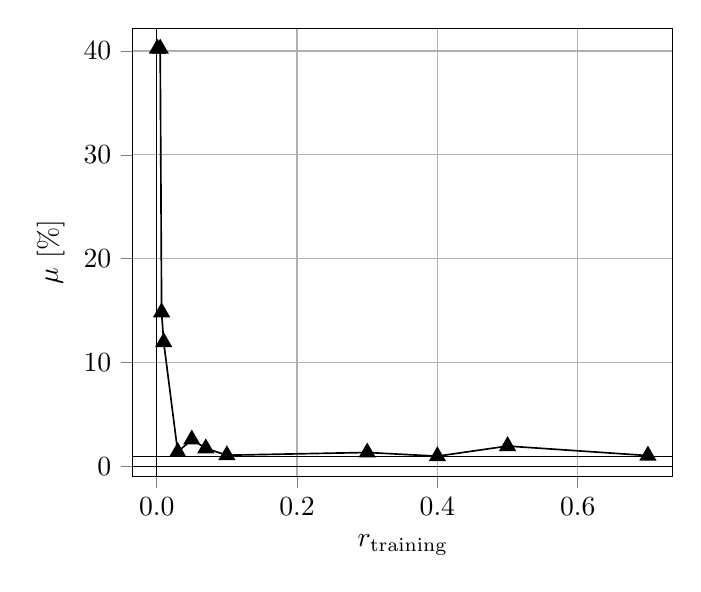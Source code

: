 % This file was created by matplotlib2tikz v0.6.18.
\begin{tikzpicture}

\begin{axis}[
tick align=outside,
tick pos=left,
x grid style={white!69.02!black},
xlabel={$r_\text{training}$},
xmajorgrids,
xmin=-0.034, xmax=0.735,
xtick={-0.2,0,0.2,0.4,0.6,0.8},
xticklabels={$-0.2$,$0.0$,$0.2$,$0.4$,$0.6$,$0.8$},
y grid style={white!69.02!black},
ylabel={$\mu$ [\%]},
ymajorgrids,
ymin=-0.966, ymax=42.19,
ytick={-10,0,10,20,30,40,50},
yticklabels={$-10$,$0$,$10$,$20$,$30$,$40$,$50$}
]
\addplot [semithick, black, mark=triangle*, mark size=3, mark options={solid}, forget plot]
table [row sep=\\]{%
0.001	40.228 \\
0.005	40.228 \\
0.007	14.847 \\
0.01	11.972 \\
0.03	1.402 \\
0.05	2.6 \\
0.07	1.751 \\
0.1	1.088 \\
0.3	1.351 \\
0.4	0.996 \\
0.5	1.969 \\
0.7	1.053 \\
};
\path [draw=black, fill opacity=0] (axis cs:0,-0.966)
--(axis cs:0,42.19);

\path [draw=black, fill opacity=0] (axis cs:1,-0.966)
--(axis cs:1,42.19);

\path [draw=black, fill opacity=0] (axis cs:-0.034,0)
--(axis cs:0.735,0);

\path [draw=black, fill opacity=0] (axis cs:-0.034,1)
--(axis cs:0.735,1);

\end{axis}

\end{tikzpicture}